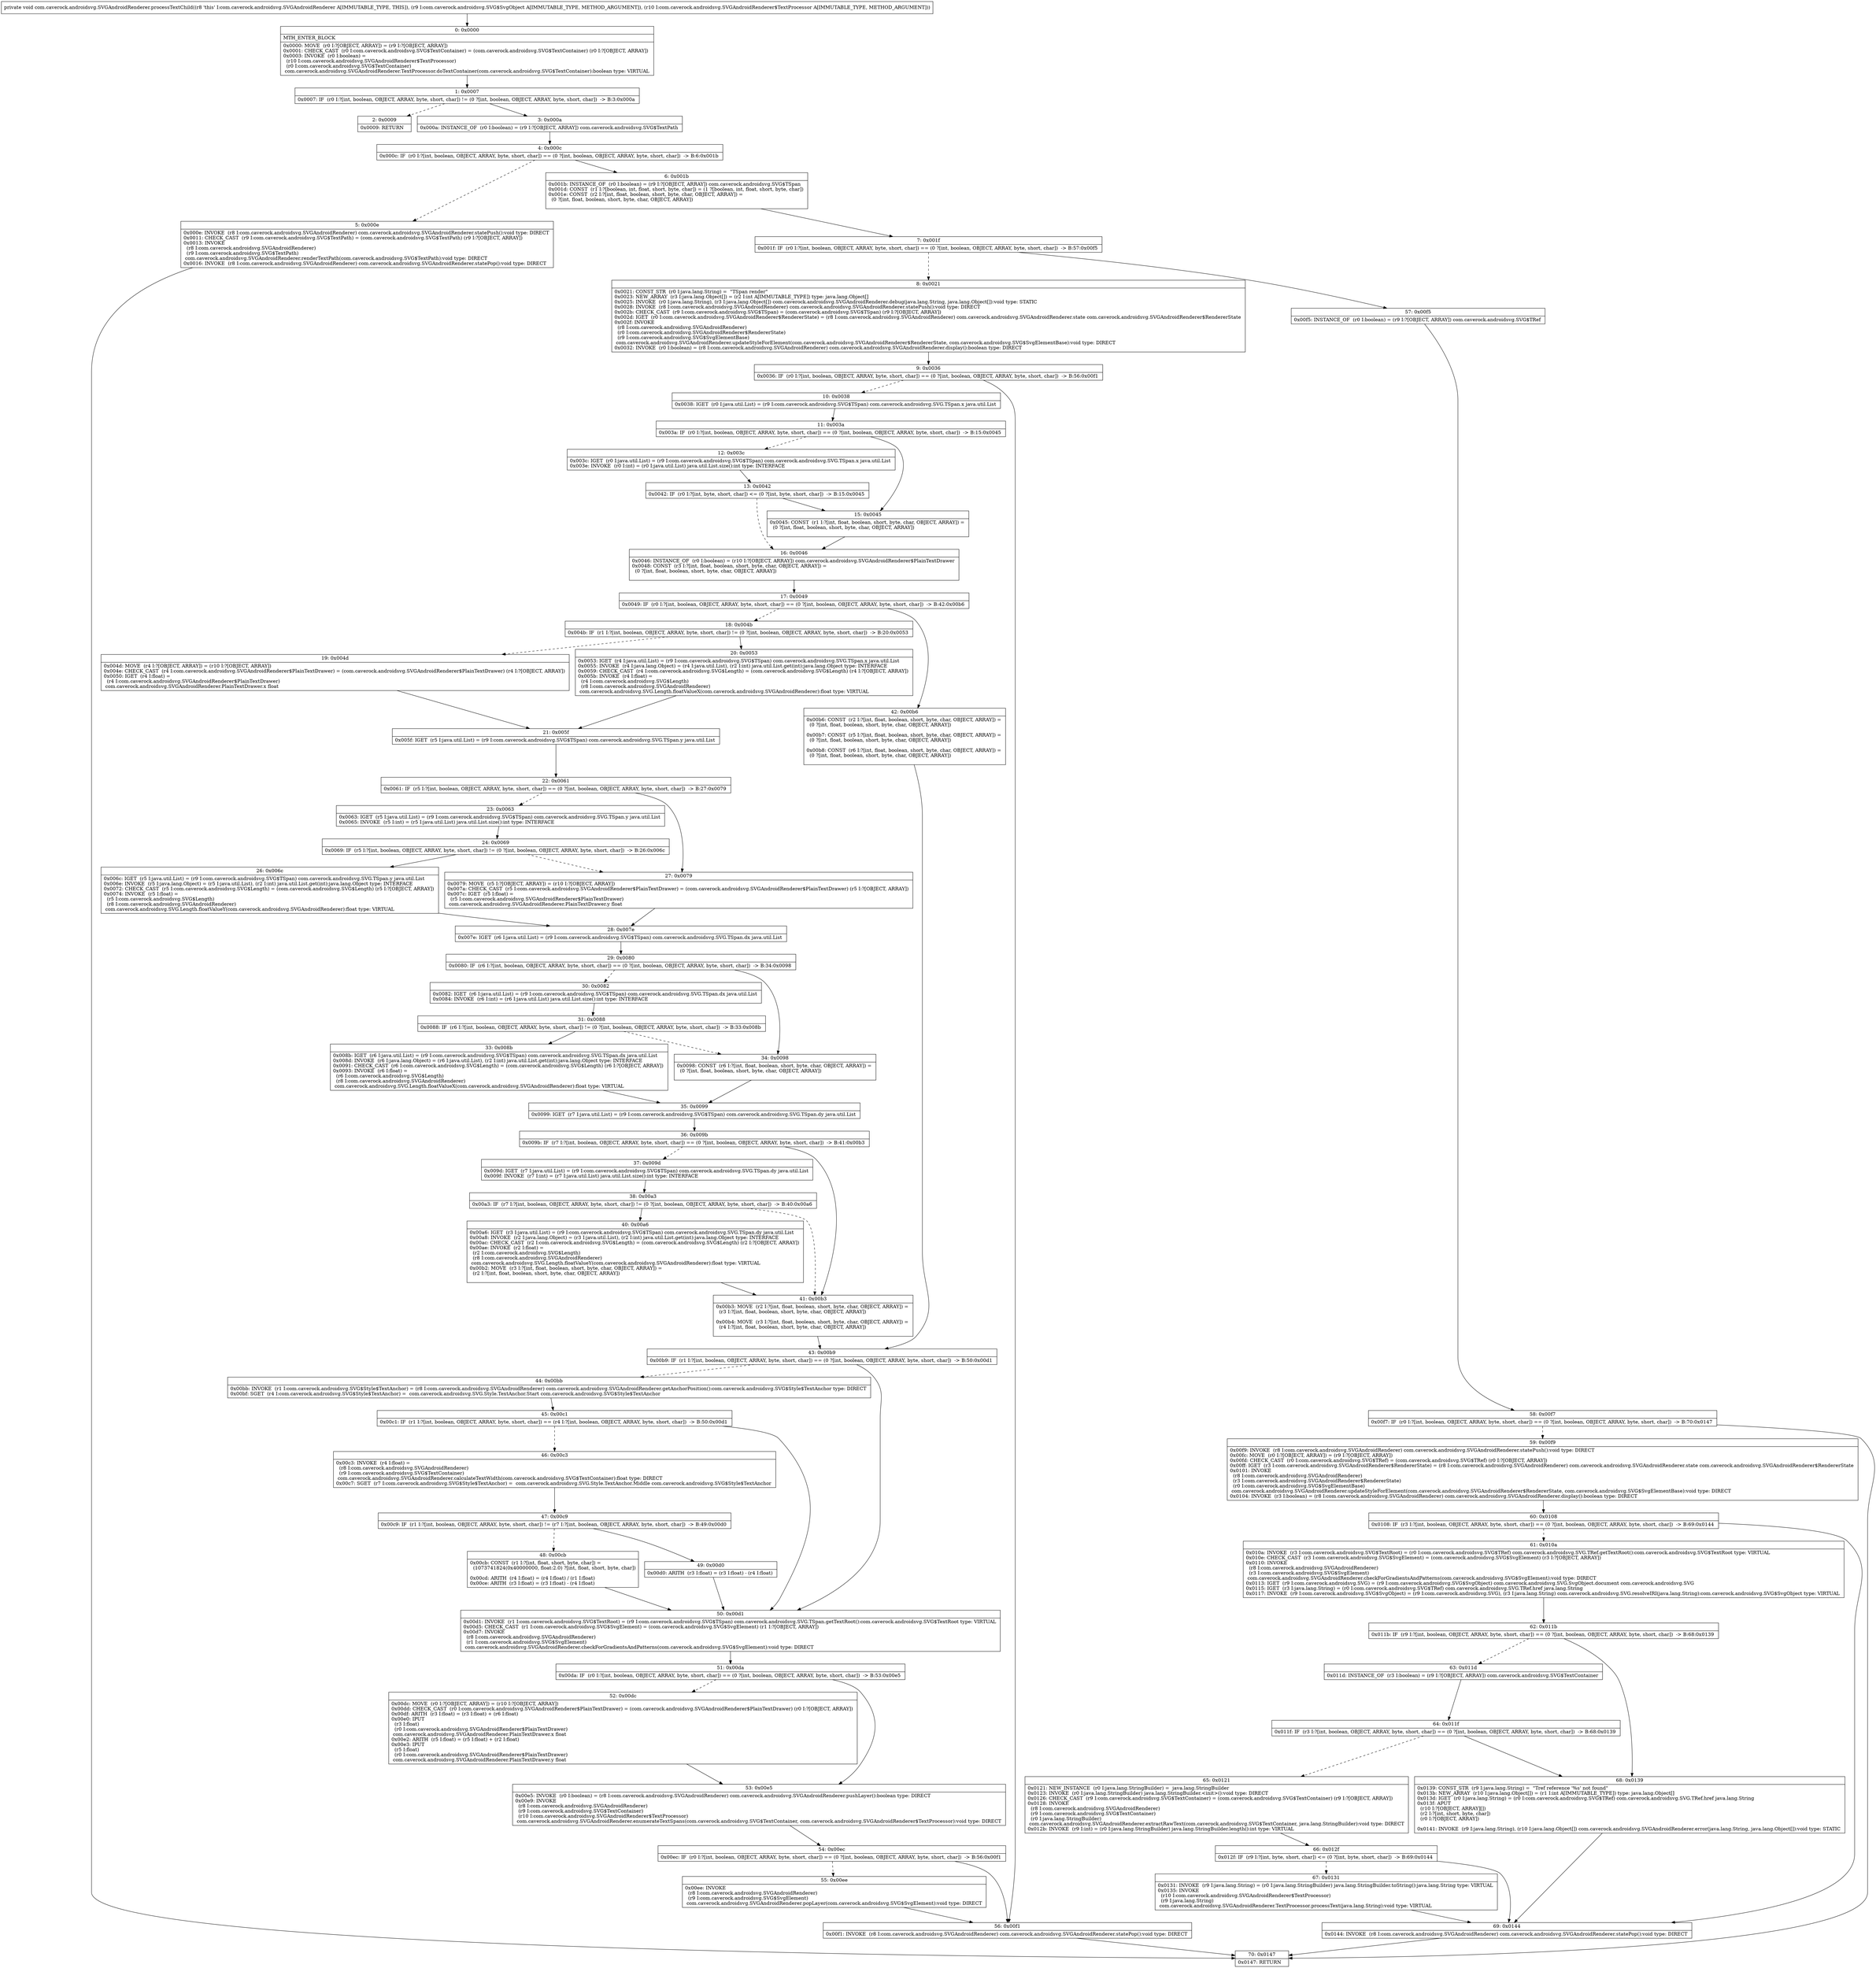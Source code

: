 digraph "CFG forcom.caverock.androidsvg.SVGAndroidRenderer.processTextChild(Lcom\/caverock\/androidsvg\/SVG$SvgObject;Lcom\/caverock\/androidsvg\/SVGAndroidRenderer$TextProcessor;)V" {
Node_0 [shape=record,label="{0\:\ 0x0000|MTH_ENTER_BLOCK\l|0x0000: MOVE  (r0 I:?[OBJECT, ARRAY]) = (r9 I:?[OBJECT, ARRAY]) \l0x0001: CHECK_CAST  (r0 I:com.caverock.androidsvg.SVG$TextContainer) = (com.caverock.androidsvg.SVG$TextContainer) (r0 I:?[OBJECT, ARRAY]) \l0x0003: INVOKE  (r0 I:boolean) = \l  (r10 I:com.caverock.androidsvg.SVGAndroidRenderer$TextProcessor)\l  (r0 I:com.caverock.androidsvg.SVG$TextContainer)\l com.caverock.androidsvg.SVGAndroidRenderer.TextProcessor.doTextContainer(com.caverock.androidsvg.SVG$TextContainer):boolean type: VIRTUAL \l}"];
Node_1 [shape=record,label="{1\:\ 0x0007|0x0007: IF  (r0 I:?[int, boolean, OBJECT, ARRAY, byte, short, char]) != (0 ?[int, boolean, OBJECT, ARRAY, byte, short, char])  \-\> B:3:0x000a \l}"];
Node_2 [shape=record,label="{2\:\ 0x0009|0x0009: RETURN   \l}"];
Node_3 [shape=record,label="{3\:\ 0x000a|0x000a: INSTANCE_OF  (r0 I:boolean) = (r9 I:?[OBJECT, ARRAY]) com.caverock.androidsvg.SVG$TextPath \l}"];
Node_4 [shape=record,label="{4\:\ 0x000c|0x000c: IF  (r0 I:?[int, boolean, OBJECT, ARRAY, byte, short, char]) == (0 ?[int, boolean, OBJECT, ARRAY, byte, short, char])  \-\> B:6:0x001b \l}"];
Node_5 [shape=record,label="{5\:\ 0x000e|0x000e: INVOKE  (r8 I:com.caverock.androidsvg.SVGAndroidRenderer) com.caverock.androidsvg.SVGAndroidRenderer.statePush():void type: DIRECT \l0x0011: CHECK_CAST  (r9 I:com.caverock.androidsvg.SVG$TextPath) = (com.caverock.androidsvg.SVG$TextPath) (r9 I:?[OBJECT, ARRAY]) \l0x0013: INVOKE  \l  (r8 I:com.caverock.androidsvg.SVGAndroidRenderer)\l  (r9 I:com.caverock.androidsvg.SVG$TextPath)\l com.caverock.androidsvg.SVGAndroidRenderer.renderTextPath(com.caverock.androidsvg.SVG$TextPath):void type: DIRECT \l0x0016: INVOKE  (r8 I:com.caverock.androidsvg.SVGAndroidRenderer) com.caverock.androidsvg.SVGAndroidRenderer.statePop():void type: DIRECT \l}"];
Node_6 [shape=record,label="{6\:\ 0x001b|0x001b: INSTANCE_OF  (r0 I:boolean) = (r9 I:?[OBJECT, ARRAY]) com.caverock.androidsvg.SVG$TSpan \l0x001d: CONST  (r1 I:?[boolean, int, float, short, byte, char]) = (1 ?[boolean, int, float, short, byte, char]) \l0x001e: CONST  (r2 I:?[int, float, boolean, short, byte, char, OBJECT, ARRAY]) = \l  (0 ?[int, float, boolean, short, byte, char, OBJECT, ARRAY])\l \l}"];
Node_7 [shape=record,label="{7\:\ 0x001f|0x001f: IF  (r0 I:?[int, boolean, OBJECT, ARRAY, byte, short, char]) == (0 ?[int, boolean, OBJECT, ARRAY, byte, short, char])  \-\> B:57:0x00f5 \l}"];
Node_8 [shape=record,label="{8\:\ 0x0021|0x0021: CONST_STR  (r0 I:java.lang.String) =  \"TSpan render\" \l0x0023: NEW_ARRAY  (r3 I:java.lang.Object[]) = (r2 I:int A[IMMUTABLE_TYPE]) type: java.lang.Object[] \l0x0025: INVOKE  (r0 I:java.lang.String), (r3 I:java.lang.Object[]) com.caverock.androidsvg.SVGAndroidRenderer.debug(java.lang.String, java.lang.Object[]):void type: STATIC \l0x0028: INVOKE  (r8 I:com.caverock.androidsvg.SVGAndroidRenderer) com.caverock.androidsvg.SVGAndroidRenderer.statePush():void type: DIRECT \l0x002b: CHECK_CAST  (r9 I:com.caverock.androidsvg.SVG$TSpan) = (com.caverock.androidsvg.SVG$TSpan) (r9 I:?[OBJECT, ARRAY]) \l0x002d: IGET  (r0 I:com.caverock.androidsvg.SVGAndroidRenderer$RendererState) = (r8 I:com.caverock.androidsvg.SVGAndroidRenderer) com.caverock.androidsvg.SVGAndroidRenderer.state com.caverock.androidsvg.SVGAndroidRenderer$RendererState \l0x002f: INVOKE  \l  (r8 I:com.caverock.androidsvg.SVGAndroidRenderer)\l  (r0 I:com.caverock.androidsvg.SVGAndroidRenderer$RendererState)\l  (r9 I:com.caverock.androidsvg.SVG$SvgElementBase)\l com.caverock.androidsvg.SVGAndroidRenderer.updateStyleForElement(com.caverock.androidsvg.SVGAndroidRenderer$RendererState, com.caverock.androidsvg.SVG$SvgElementBase):void type: DIRECT \l0x0032: INVOKE  (r0 I:boolean) = (r8 I:com.caverock.androidsvg.SVGAndroidRenderer) com.caverock.androidsvg.SVGAndroidRenderer.display():boolean type: DIRECT \l}"];
Node_9 [shape=record,label="{9\:\ 0x0036|0x0036: IF  (r0 I:?[int, boolean, OBJECT, ARRAY, byte, short, char]) == (0 ?[int, boolean, OBJECT, ARRAY, byte, short, char])  \-\> B:56:0x00f1 \l}"];
Node_10 [shape=record,label="{10\:\ 0x0038|0x0038: IGET  (r0 I:java.util.List) = (r9 I:com.caverock.androidsvg.SVG$TSpan) com.caverock.androidsvg.SVG.TSpan.x java.util.List \l}"];
Node_11 [shape=record,label="{11\:\ 0x003a|0x003a: IF  (r0 I:?[int, boolean, OBJECT, ARRAY, byte, short, char]) == (0 ?[int, boolean, OBJECT, ARRAY, byte, short, char])  \-\> B:15:0x0045 \l}"];
Node_12 [shape=record,label="{12\:\ 0x003c|0x003c: IGET  (r0 I:java.util.List) = (r9 I:com.caverock.androidsvg.SVG$TSpan) com.caverock.androidsvg.SVG.TSpan.x java.util.List \l0x003e: INVOKE  (r0 I:int) = (r0 I:java.util.List) java.util.List.size():int type: INTERFACE \l}"];
Node_13 [shape=record,label="{13\:\ 0x0042|0x0042: IF  (r0 I:?[int, byte, short, char]) \<= (0 ?[int, byte, short, char])  \-\> B:15:0x0045 \l}"];
Node_15 [shape=record,label="{15\:\ 0x0045|0x0045: CONST  (r1 I:?[int, float, boolean, short, byte, char, OBJECT, ARRAY]) = \l  (0 ?[int, float, boolean, short, byte, char, OBJECT, ARRAY])\l \l}"];
Node_16 [shape=record,label="{16\:\ 0x0046|0x0046: INSTANCE_OF  (r0 I:boolean) = (r10 I:?[OBJECT, ARRAY]) com.caverock.androidsvg.SVGAndroidRenderer$PlainTextDrawer \l0x0048: CONST  (r3 I:?[int, float, boolean, short, byte, char, OBJECT, ARRAY]) = \l  (0 ?[int, float, boolean, short, byte, char, OBJECT, ARRAY])\l \l}"];
Node_17 [shape=record,label="{17\:\ 0x0049|0x0049: IF  (r0 I:?[int, boolean, OBJECT, ARRAY, byte, short, char]) == (0 ?[int, boolean, OBJECT, ARRAY, byte, short, char])  \-\> B:42:0x00b6 \l}"];
Node_18 [shape=record,label="{18\:\ 0x004b|0x004b: IF  (r1 I:?[int, boolean, OBJECT, ARRAY, byte, short, char]) != (0 ?[int, boolean, OBJECT, ARRAY, byte, short, char])  \-\> B:20:0x0053 \l}"];
Node_19 [shape=record,label="{19\:\ 0x004d|0x004d: MOVE  (r4 I:?[OBJECT, ARRAY]) = (r10 I:?[OBJECT, ARRAY]) \l0x004e: CHECK_CAST  (r4 I:com.caverock.androidsvg.SVGAndroidRenderer$PlainTextDrawer) = (com.caverock.androidsvg.SVGAndroidRenderer$PlainTextDrawer) (r4 I:?[OBJECT, ARRAY]) \l0x0050: IGET  (r4 I:float) = \l  (r4 I:com.caverock.androidsvg.SVGAndroidRenderer$PlainTextDrawer)\l com.caverock.androidsvg.SVGAndroidRenderer.PlainTextDrawer.x float \l}"];
Node_20 [shape=record,label="{20\:\ 0x0053|0x0053: IGET  (r4 I:java.util.List) = (r9 I:com.caverock.androidsvg.SVG$TSpan) com.caverock.androidsvg.SVG.TSpan.x java.util.List \l0x0055: INVOKE  (r4 I:java.lang.Object) = (r4 I:java.util.List), (r2 I:int) java.util.List.get(int):java.lang.Object type: INTERFACE \l0x0059: CHECK_CAST  (r4 I:com.caverock.androidsvg.SVG$Length) = (com.caverock.androidsvg.SVG$Length) (r4 I:?[OBJECT, ARRAY]) \l0x005b: INVOKE  (r4 I:float) = \l  (r4 I:com.caverock.androidsvg.SVG$Length)\l  (r8 I:com.caverock.androidsvg.SVGAndroidRenderer)\l com.caverock.androidsvg.SVG.Length.floatValueX(com.caverock.androidsvg.SVGAndroidRenderer):float type: VIRTUAL \l}"];
Node_21 [shape=record,label="{21\:\ 0x005f|0x005f: IGET  (r5 I:java.util.List) = (r9 I:com.caverock.androidsvg.SVG$TSpan) com.caverock.androidsvg.SVG.TSpan.y java.util.List \l}"];
Node_22 [shape=record,label="{22\:\ 0x0061|0x0061: IF  (r5 I:?[int, boolean, OBJECT, ARRAY, byte, short, char]) == (0 ?[int, boolean, OBJECT, ARRAY, byte, short, char])  \-\> B:27:0x0079 \l}"];
Node_23 [shape=record,label="{23\:\ 0x0063|0x0063: IGET  (r5 I:java.util.List) = (r9 I:com.caverock.androidsvg.SVG$TSpan) com.caverock.androidsvg.SVG.TSpan.y java.util.List \l0x0065: INVOKE  (r5 I:int) = (r5 I:java.util.List) java.util.List.size():int type: INTERFACE \l}"];
Node_24 [shape=record,label="{24\:\ 0x0069|0x0069: IF  (r5 I:?[int, boolean, OBJECT, ARRAY, byte, short, char]) != (0 ?[int, boolean, OBJECT, ARRAY, byte, short, char])  \-\> B:26:0x006c \l}"];
Node_26 [shape=record,label="{26\:\ 0x006c|0x006c: IGET  (r5 I:java.util.List) = (r9 I:com.caverock.androidsvg.SVG$TSpan) com.caverock.androidsvg.SVG.TSpan.y java.util.List \l0x006e: INVOKE  (r5 I:java.lang.Object) = (r5 I:java.util.List), (r2 I:int) java.util.List.get(int):java.lang.Object type: INTERFACE \l0x0072: CHECK_CAST  (r5 I:com.caverock.androidsvg.SVG$Length) = (com.caverock.androidsvg.SVG$Length) (r5 I:?[OBJECT, ARRAY]) \l0x0074: INVOKE  (r5 I:float) = \l  (r5 I:com.caverock.androidsvg.SVG$Length)\l  (r8 I:com.caverock.androidsvg.SVGAndroidRenderer)\l com.caverock.androidsvg.SVG.Length.floatValueY(com.caverock.androidsvg.SVGAndroidRenderer):float type: VIRTUAL \l}"];
Node_27 [shape=record,label="{27\:\ 0x0079|0x0079: MOVE  (r5 I:?[OBJECT, ARRAY]) = (r10 I:?[OBJECT, ARRAY]) \l0x007a: CHECK_CAST  (r5 I:com.caverock.androidsvg.SVGAndroidRenderer$PlainTextDrawer) = (com.caverock.androidsvg.SVGAndroidRenderer$PlainTextDrawer) (r5 I:?[OBJECT, ARRAY]) \l0x007c: IGET  (r5 I:float) = \l  (r5 I:com.caverock.androidsvg.SVGAndroidRenderer$PlainTextDrawer)\l com.caverock.androidsvg.SVGAndroidRenderer.PlainTextDrawer.y float \l}"];
Node_28 [shape=record,label="{28\:\ 0x007e|0x007e: IGET  (r6 I:java.util.List) = (r9 I:com.caverock.androidsvg.SVG$TSpan) com.caverock.androidsvg.SVG.TSpan.dx java.util.List \l}"];
Node_29 [shape=record,label="{29\:\ 0x0080|0x0080: IF  (r6 I:?[int, boolean, OBJECT, ARRAY, byte, short, char]) == (0 ?[int, boolean, OBJECT, ARRAY, byte, short, char])  \-\> B:34:0x0098 \l}"];
Node_30 [shape=record,label="{30\:\ 0x0082|0x0082: IGET  (r6 I:java.util.List) = (r9 I:com.caverock.androidsvg.SVG$TSpan) com.caverock.androidsvg.SVG.TSpan.dx java.util.List \l0x0084: INVOKE  (r6 I:int) = (r6 I:java.util.List) java.util.List.size():int type: INTERFACE \l}"];
Node_31 [shape=record,label="{31\:\ 0x0088|0x0088: IF  (r6 I:?[int, boolean, OBJECT, ARRAY, byte, short, char]) != (0 ?[int, boolean, OBJECT, ARRAY, byte, short, char])  \-\> B:33:0x008b \l}"];
Node_33 [shape=record,label="{33\:\ 0x008b|0x008b: IGET  (r6 I:java.util.List) = (r9 I:com.caverock.androidsvg.SVG$TSpan) com.caverock.androidsvg.SVG.TSpan.dx java.util.List \l0x008d: INVOKE  (r6 I:java.lang.Object) = (r6 I:java.util.List), (r2 I:int) java.util.List.get(int):java.lang.Object type: INTERFACE \l0x0091: CHECK_CAST  (r6 I:com.caverock.androidsvg.SVG$Length) = (com.caverock.androidsvg.SVG$Length) (r6 I:?[OBJECT, ARRAY]) \l0x0093: INVOKE  (r6 I:float) = \l  (r6 I:com.caverock.androidsvg.SVG$Length)\l  (r8 I:com.caverock.androidsvg.SVGAndroidRenderer)\l com.caverock.androidsvg.SVG.Length.floatValueX(com.caverock.androidsvg.SVGAndroidRenderer):float type: VIRTUAL \l}"];
Node_34 [shape=record,label="{34\:\ 0x0098|0x0098: CONST  (r6 I:?[int, float, boolean, short, byte, char, OBJECT, ARRAY]) = \l  (0 ?[int, float, boolean, short, byte, char, OBJECT, ARRAY])\l \l}"];
Node_35 [shape=record,label="{35\:\ 0x0099|0x0099: IGET  (r7 I:java.util.List) = (r9 I:com.caverock.androidsvg.SVG$TSpan) com.caverock.androidsvg.SVG.TSpan.dy java.util.List \l}"];
Node_36 [shape=record,label="{36\:\ 0x009b|0x009b: IF  (r7 I:?[int, boolean, OBJECT, ARRAY, byte, short, char]) == (0 ?[int, boolean, OBJECT, ARRAY, byte, short, char])  \-\> B:41:0x00b3 \l}"];
Node_37 [shape=record,label="{37\:\ 0x009d|0x009d: IGET  (r7 I:java.util.List) = (r9 I:com.caverock.androidsvg.SVG$TSpan) com.caverock.androidsvg.SVG.TSpan.dy java.util.List \l0x009f: INVOKE  (r7 I:int) = (r7 I:java.util.List) java.util.List.size():int type: INTERFACE \l}"];
Node_38 [shape=record,label="{38\:\ 0x00a3|0x00a3: IF  (r7 I:?[int, boolean, OBJECT, ARRAY, byte, short, char]) != (0 ?[int, boolean, OBJECT, ARRAY, byte, short, char])  \-\> B:40:0x00a6 \l}"];
Node_40 [shape=record,label="{40\:\ 0x00a6|0x00a6: IGET  (r3 I:java.util.List) = (r9 I:com.caverock.androidsvg.SVG$TSpan) com.caverock.androidsvg.SVG.TSpan.dy java.util.List \l0x00a8: INVOKE  (r2 I:java.lang.Object) = (r3 I:java.util.List), (r2 I:int) java.util.List.get(int):java.lang.Object type: INTERFACE \l0x00ac: CHECK_CAST  (r2 I:com.caverock.androidsvg.SVG$Length) = (com.caverock.androidsvg.SVG$Length) (r2 I:?[OBJECT, ARRAY]) \l0x00ae: INVOKE  (r2 I:float) = \l  (r2 I:com.caverock.androidsvg.SVG$Length)\l  (r8 I:com.caverock.androidsvg.SVGAndroidRenderer)\l com.caverock.androidsvg.SVG.Length.floatValueY(com.caverock.androidsvg.SVGAndroidRenderer):float type: VIRTUAL \l0x00b2: MOVE  (r3 I:?[int, float, boolean, short, byte, char, OBJECT, ARRAY]) = \l  (r2 I:?[int, float, boolean, short, byte, char, OBJECT, ARRAY])\l \l}"];
Node_41 [shape=record,label="{41\:\ 0x00b3|0x00b3: MOVE  (r2 I:?[int, float, boolean, short, byte, char, OBJECT, ARRAY]) = \l  (r3 I:?[int, float, boolean, short, byte, char, OBJECT, ARRAY])\l \l0x00b4: MOVE  (r3 I:?[int, float, boolean, short, byte, char, OBJECT, ARRAY]) = \l  (r4 I:?[int, float, boolean, short, byte, char, OBJECT, ARRAY])\l \l}"];
Node_42 [shape=record,label="{42\:\ 0x00b6|0x00b6: CONST  (r2 I:?[int, float, boolean, short, byte, char, OBJECT, ARRAY]) = \l  (0 ?[int, float, boolean, short, byte, char, OBJECT, ARRAY])\l \l0x00b7: CONST  (r5 I:?[int, float, boolean, short, byte, char, OBJECT, ARRAY]) = \l  (0 ?[int, float, boolean, short, byte, char, OBJECT, ARRAY])\l \l0x00b8: CONST  (r6 I:?[int, float, boolean, short, byte, char, OBJECT, ARRAY]) = \l  (0 ?[int, float, boolean, short, byte, char, OBJECT, ARRAY])\l \l}"];
Node_43 [shape=record,label="{43\:\ 0x00b9|0x00b9: IF  (r1 I:?[int, boolean, OBJECT, ARRAY, byte, short, char]) == (0 ?[int, boolean, OBJECT, ARRAY, byte, short, char])  \-\> B:50:0x00d1 \l}"];
Node_44 [shape=record,label="{44\:\ 0x00bb|0x00bb: INVOKE  (r1 I:com.caverock.androidsvg.SVG$Style$TextAnchor) = (r8 I:com.caverock.androidsvg.SVGAndroidRenderer) com.caverock.androidsvg.SVGAndroidRenderer.getAnchorPosition():com.caverock.androidsvg.SVG$Style$TextAnchor type: DIRECT \l0x00bf: SGET  (r4 I:com.caverock.androidsvg.SVG$Style$TextAnchor) =  com.caverock.androidsvg.SVG.Style.TextAnchor.Start com.caverock.androidsvg.SVG$Style$TextAnchor \l}"];
Node_45 [shape=record,label="{45\:\ 0x00c1|0x00c1: IF  (r1 I:?[int, boolean, OBJECT, ARRAY, byte, short, char]) == (r4 I:?[int, boolean, OBJECT, ARRAY, byte, short, char])  \-\> B:50:0x00d1 \l}"];
Node_46 [shape=record,label="{46\:\ 0x00c3|0x00c3: INVOKE  (r4 I:float) = \l  (r8 I:com.caverock.androidsvg.SVGAndroidRenderer)\l  (r9 I:com.caverock.androidsvg.SVG$TextContainer)\l com.caverock.androidsvg.SVGAndroidRenderer.calculateTextWidth(com.caverock.androidsvg.SVG$TextContainer):float type: DIRECT \l0x00c7: SGET  (r7 I:com.caverock.androidsvg.SVG$Style$TextAnchor) =  com.caverock.androidsvg.SVG.Style.TextAnchor.Middle com.caverock.androidsvg.SVG$Style$TextAnchor \l}"];
Node_47 [shape=record,label="{47\:\ 0x00c9|0x00c9: IF  (r1 I:?[int, boolean, OBJECT, ARRAY, byte, short, char]) != (r7 I:?[int, boolean, OBJECT, ARRAY, byte, short, char])  \-\> B:49:0x00d0 \l}"];
Node_48 [shape=record,label="{48\:\ 0x00cb|0x00cb: CONST  (r1 I:?[int, float, short, byte, char]) = \l  (1073741824(0x40000000, float:2.0) ?[int, float, short, byte, char])\l \l0x00cd: ARITH  (r4 I:float) = (r4 I:float) \/ (r1 I:float) \l0x00ce: ARITH  (r3 I:float) = (r3 I:float) \- (r4 I:float) \l}"];
Node_49 [shape=record,label="{49\:\ 0x00d0|0x00d0: ARITH  (r3 I:float) = (r3 I:float) \- (r4 I:float) \l}"];
Node_50 [shape=record,label="{50\:\ 0x00d1|0x00d1: INVOKE  (r1 I:com.caverock.androidsvg.SVG$TextRoot) = (r9 I:com.caverock.androidsvg.SVG$TSpan) com.caverock.androidsvg.SVG.TSpan.getTextRoot():com.caverock.androidsvg.SVG$TextRoot type: VIRTUAL \l0x00d5: CHECK_CAST  (r1 I:com.caverock.androidsvg.SVG$SvgElement) = (com.caverock.androidsvg.SVG$SvgElement) (r1 I:?[OBJECT, ARRAY]) \l0x00d7: INVOKE  \l  (r8 I:com.caverock.androidsvg.SVGAndroidRenderer)\l  (r1 I:com.caverock.androidsvg.SVG$SvgElement)\l com.caverock.androidsvg.SVGAndroidRenderer.checkForGradientsAndPatterns(com.caverock.androidsvg.SVG$SvgElement):void type: DIRECT \l}"];
Node_51 [shape=record,label="{51\:\ 0x00da|0x00da: IF  (r0 I:?[int, boolean, OBJECT, ARRAY, byte, short, char]) == (0 ?[int, boolean, OBJECT, ARRAY, byte, short, char])  \-\> B:53:0x00e5 \l}"];
Node_52 [shape=record,label="{52\:\ 0x00dc|0x00dc: MOVE  (r0 I:?[OBJECT, ARRAY]) = (r10 I:?[OBJECT, ARRAY]) \l0x00dd: CHECK_CAST  (r0 I:com.caverock.androidsvg.SVGAndroidRenderer$PlainTextDrawer) = (com.caverock.androidsvg.SVGAndroidRenderer$PlainTextDrawer) (r0 I:?[OBJECT, ARRAY]) \l0x00df: ARITH  (r3 I:float) = (r3 I:float) + (r6 I:float) \l0x00e0: IPUT  \l  (r3 I:float)\l  (r0 I:com.caverock.androidsvg.SVGAndroidRenderer$PlainTextDrawer)\l com.caverock.androidsvg.SVGAndroidRenderer.PlainTextDrawer.x float \l0x00e2: ARITH  (r5 I:float) = (r5 I:float) + (r2 I:float) \l0x00e3: IPUT  \l  (r5 I:float)\l  (r0 I:com.caverock.androidsvg.SVGAndroidRenderer$PlainTextDrawer)\l com.caverock.androidsvg.SVGAndroidRenderer.PlainTextDrawer.y float \l}"];
Node_53 [shape=record,label="{53\:\ 0x00e5|0x00e5: INVOKE  (r0 I:boolean) = (r8 I:com.caverock.androidsvg.SVGAndroidRenderer) com.caverock.androidsvg.SVGAndroidRenderer.pushLayer():boolean type: DIRECT \l0x00e9: INVOKE  \l  (r8 I:com.caverock.androidsvg.SVGAndroidRenderer)\l  (r9 I:com.caverock.androidsvg.SVG$TextContainer)\l  (r10 I:com.caverock.androidsvg.SVGAndroidRenderer$TextProcessor)\l com.caverock.androidsvg.SVGAndroidRenderer.enumerateTextSpans(com.caverock.androidsvg.SVG$TextContainer, com.caverock.androidsvg.SVGAndroidRenderer$TextProcessor):void type: DIRECT \l}"];
Node_54 [shape=record,label="{54\:\ 0x00ec|0x00ec: IF  (r0 I:?[int, boolean, OBJECT, ARRAY, byte, short, char]) == (0 ?[int, boolean, OBJECT, ARRAY, byte, short, char])  \-\> B:56:0x00f1 \l}"];
Node_55 [shape=record,label="{55\:\ 0x00ee|0x00ee: INVOKE  \l  (r8 I:com.caverock.androidsvg.SVGAndroidRenderer)\l  (r9 I:com.caverock.androidsvg.SVG$SvgElement)\l com.caverock.androidsvg.SVGAndroidRenderer.popLayer(com.caverock.androidsvg.SVG$SvgElement):void type: DIRECT \l}"];
Node_56 [shape=record,label="{56\:\ 0x00f1|0x00f1: INVOKE  (r8 I:com.caverock.androidsvg.SVGAndroidRenderer) com.caverock.androidsvg.SVGAndroidRenderer.statePop():void type: DIRECT \l}"];
Node_57 [shape=record,label="{57\:\ 0x00f5|0x00f5: INSTANCE_OF  (r0 I:boolean) = (r9 I:?[OBJECT, ARRAY]) com.caverock.androidsvg.SVG$TRef \l}"];
Node_58 [shape=record,label="{58\:\ 0x00f7|0x00f7: IF  (r0 I:?[int, boolean, OBJECT, ARRAY, byte, short, char]) == (0 ?[int, boolean, OBJECT, ARRAY, byte, short, char])  \-\> B:70:0x0147 \l}"];
Node_59 [shape=record,label="{59\:\ 0x00f9|0x00f9: INVOKE  (r8 I:com.caverock.androidsvg.SVGAndroidRenderer) com.caverock.androidsvg.SVGAndroidRenderer.statePush():void type: DIRECT \l0x00fc: MOVE  (r0 I:?[OBJECT, ARRAY]) = (r9 I:?[OBJECT, ARRAY]) \l0x00fd: CHECK_CAST  (r0 I:com.caverock.androidsvg.SVG$TRef) = (com.caverock.androidsvg.SVG$TRef) (r0 I:?[OBJECT, ARRAY]) \l0x00ff: IGET  (r3 I:com.caverock.androidsvg.SVGAndroidRenderer$RendererState) = (r8 I:com.caverock.androidsvg.SVGAndroidRenderer) com.caverock.androidsvg.SVGAndroidRenderer.state com.caverock.androidsvg.SVGAndroidRenderer$RendererState \l0x0101: INVOKE  \l  (r8 I:com.caverock.androidsvg.SVGAndroidRenderer)\l  (r3 I:com.caverock.androidsvg.SVGAndroidRenderer$RendererState)\l  (r0 I:com.caverock.androidsvg.SVG$SvgElementBase)\l com.caverock.androidsvg.SVGAndroidRenderer.updateStyleForElement(com.caverock.androidsvg.SVGAndroidRenderer$RendererState, com.caverock.androidsvg.SVG$SvgElementBase):void type: DIRECT \l0x0104: INVOKE  (r3 I:boolean) = (r8 I:com.caverock.androidsvg.SVGAndroidRenderer) com.caverock.androidsvg.SVGAndroidRenderer.display():boolean type: DIRECT \l}"];
Node_60 [shape=record,label="{60\:\ 0x0108|0x0108: IF  (r3 I:?[int, boolean, OBJECT, ARRAY, byte, short, char]) == (0 ?[int, boolean, OBJECT, ARRAY, byte, short, char])  \-\> B:69:0x0144 \l}"];
Node_61 [shape=record,label="{61\:\ 0x010a|0x010a: INVOKE  (r3 I:com.caverock.androidsvg.SVG$TextRoot) = (r0 I:com.caverock.androidsvg.SVG$TRef) com.caverock.androidsvg.SVG.TRef.getTextRoot():com.caverock.androidsvg.SVG$TextRoot type: VIRTUAL \l0x010e: CHECK_CAST  (r3 I:com.caverock.androidsvg.SVG$SvgElement) = (com.caverock.androidsvg.SVG$SvgElement) (r3 I:?[OBJECT, ARRAY]) \l0x0110: INVOKE  \l  (r8 I:com.caverock.androidsvg.SVGAndroidRenderer)\l  (r3 I:com.caverock.androidsvg.SVG$SvgElement)\l com.caverock.androidsvg.SVGAndroidRenderer.checkForGradientsAndPatterns(com.caverock.androidsvg.SVG$SvgElement):void type: DIRECT \l0x0113: IGET  (r9 I:com.caverock.androidsvg.SVG) = (r9 I:com.caverock.androidsvg.SVG$SvgObject) com.caverock.androidsvg.SVG.SvgObject.document com.caverock.androidsvg.SVG \l0x0115: IGET  (r3 I:java.lang.String) = (r0 I:com.caverock.androidsvg.SVG$TRef) com.caverock.androidsvg.SVG.TRef.href java.lang.String \l0x0117: INVOKE  (r9 I:com.caverock.androidsvg.SVG$SvgObject) = (r9 I:com.caverock.androidsvg.SVG), (r3 I:java.lang.String) com.caverock.androidsvg.SVG.resolveIRI(java.lang.String):com.caverock.androidsvg.SVG$SvgObject type: VIRTUAL \l}"];
Node_62 [shape=record,label="{62\:\ 0x011b|0x011b: IF  (r9 I:?[int, boolean, OBJECT, ARRAY, byte, short, char]) == (0 ?[int, boolean, OBJECT, ARRAY, byte, short, char])  \-\> B:68:0x0139 \l}"];
Node_63 [shape=record,label="{63\:\ 0x011d|0x011d: INSTANCE_OF  (r3 I:boolean) = (r9 I:?[OBJECT, ARRAY]) com.caverock.androidsvg.SVG$TextContainer \l}"];
Node_64 [shape=record,label="{64\:\ 0x011f|0x011f: IF  (r3 I:?[int, boolean, OBJECT, ARRAY, byte, short, char]) == (0 ?[int, boolean, OBJECT, ARRAY, byte, short, char])  \-\> B:68:0x0139 \l}"];
Node_65 [shape=record,label="{65\:\ 0x0121|0x0121: NEW_INSTANCE  (r0 I:java.lang.StringBuilder) =  java.lang.StringBuilder \l0x0123: INVOKE  (r0 I:java.lang.StringBuilder) java.lang.StringBuilder.\<init\>():void type: DIRECT \l0x0126: CHECK_CAST  (r9 I:com.caverock.androidsvg.SVG$TextContainer) = (com.caverock.androidsvg.SVG$TextContainer) (r9 I:?[OBJECT, ARRAY]) \l0x0128: INVOKE  \l  (r8 I:com.caverock.androidsvg.SVGAndroidRenderer)\l  (r9 I:com.caverock.androidsvg.SVG$TextContainer)\l  (r0 I:java.lang.StringBuilder)\l com.caverock.androidsvg.SVGAndroidRenderer.extractRawText(com.caverock.androidsvg.SVG$TextContainer, java.lang.StringBuilder):void type: DIRECT \l0x012b: INVOKE  (r9 I:int) = (r0 I:java.lang.StringBuilder) java.lang.StringBuilder.length():int type: VIRTUAL \l}"];
Node_66 [shape=record,label="{66\:\ 0x012f|0x012f: IF  (r9 I:?[int, byte, short, char]) \<= (0 ?[int, byte, short, char])  \-\> B:69:0x0144 \l}"];
Node_67 [shape=record,label="{67\:\ 0x0131|0x0131: INVOKE  (r9 I:java.lang.String) = (r0 I:java.lang.StringBuilder) java.lang.StringBuilder.toString():java.lang.String type: VIRTUAL \l0x0135: INVOKE  \l  (r10 I:com.caverock.androidsvg.SVGAndroidRenderer$TextProcessor)\l  (r9 I:java.lang.String)\l com.caverock.androidsvg.SVGAndroidRenderer.TextProcessor.processText(java.lang.String):void type: VIRTUAL \l}"];
Node_68 [shape=record,label="{68\:\ 0x0139|0x0139: CONST_STR  (r9 I:java.lang.String) =  \"Tref reference '%s' not found\" \l0x013b: NEW_ARRAY  (r10 I:java.lang.Object[]) = (r1 I:int A[IMMUTABLE_TYPE]) type: java.lang.Object[] \l0x013d: IGET  (r0 I:java.lang.String) = (r0 I:com.caverock.androidsvg.SVG$TRef) com.caverock.androidsvg.SVG.TRef.href java.lang.String \l0x013f: APUT  \l  (r10 I:?[OBJECT, ARRAY][])\l  (r2 I:?[int, short, byte, char])\l  (r0 I:?[OBJECT, ARRAY])\l \l0x0141: INVOKE  (r9 I:java.lang.String), (r10 I:java.lang.Object[]) com.caverock.androidsvg.SVGAndroidRenderer.error(java.lang.String, java.lang.Object[]):void type: STATIC \l}"];
Node_69 [shape=record,label="{69\:\ 0x0144|0x0144: INVOKE  (r8 I:com.caverock.androidsvg.SVGAndroidRenderer) com.caverock.androidsvg.SVGAndroidRenderer.statePop():void type: DIRECT \l}"];
Node_70 [shape=record,label="{70\:\ 0x0147|0x0147: RETURN   \l}"];
MethodNode[shape=record,label="{private void com.caverock.androidsvg.SVGAndroidRenderer.processTextChild((r8 'this' I:com.caverock.androidsvg.SVGAndroidRenderer A[IMMUTABLE_TYPE, THIS]), (r9 I:com.caverock.androidsvg.SVG$SvgObject A[IMMUTABLE_TYPE, METHOD_ARGUMENT]), (r10 I:com.caverock.androidsvg.SVGAndroidRenderer$TextProcessor A[IMMUTABLE_TYPE, METHOD_ARGUMENT])) }"];
MethodNode -> Node_0;
Node_0 -> Node_1;
Node_1 -> Node_2[style=dashed];
Node_1 -> Node_3;
Node_3 -> Node_4;
Node_4 -> Node_5[style=dashed];
Node_4 -> Node_6;
Node_5 -> Node_70;
Node_6 -> Node_7;
Node_7 -> Node_8[style=dashed];
Node_7 -> Node_57;
Node_8 -> Node_9;
Node_9 -> Node_10[style=dashed];
Node_9 -> Node_56;
Node_10 -> Node_11;
Node_11 -> Node_12[style=dashed];
Node_11 -> Node_15;
Node_12 -> Node_13;
Node_13 -> Node_15;
Node_13 -> Node_16[style=dashed];
Node_15 -> Node_16;
Node_16 -> Node_17;
Node_17 -> Node_18[style=dashed];
Node_17 -> Node_42;
Node_18 -> Node_19[style=dashed];
Node_18 -> Node_20;
Node_19 -> Node_21;
Node_20 -> Node_21;
Node_21 -> Node_22;
Node_22 -> Node_23[style=dashed];
Node_22 -> Node_27;
Node_23 -> Node_24;
Node_24 -> Node_26;
Node_24 -> Node_27[style=dashed];
Node_26 -> Node_28;
Node_27 -> Node_28;
Node_28 -> Node_29;
Node_29 -> Node_30[style=dashed];
Node_29 -> Node_34;
Node_30 -> Node_31;
Node_31 -> Node_33;
Node_31 -> Node_34[style=dashed];
Node_33 -> Node_35;
Node_34 -> Node_35;
Node_35 -> Node_36;
Node_36 -> Node_37[style=dashed];
Node_36 -> Node_41;
Node_37 -> Node_38;
Node_38 -> Node_40;
Node_38 -> Node_41[style=dashed];
Node_40 -> Node_41;
Node_41 -> Node_43;
Node_42 -> Node_43;
Node_43 -> Node_44[style=dashed];
Node_43 -> Node_50;
Node_44 -> Node_45;
Node_45 -> Node_46[style=dashed];
Node_45 -> Node_50;
Node_46 -> Node_47;
Node_47 -> Node_48[style=dashed];
Node_47 -> Node_49;
Node_48 -> Node_50;
Node_49 -> Node_50;
Node_50 -> Node_51;
Node_51 -> Node_52[style=dashed];
Node_51 -> Node_53;
Node_52 -> Node_53;
Node_53 -> Node_54;
Node_54 -> Node_55[style=dashed];
Node_54 -> Node_56;
Node_55 -> Node_56;
Node_56 -> Node_70;
Node_57 -> Node_58;
Node_58 -> Node_59[style=dashed];
Node_58 -> Node_70;
Node_59 -> Node_60;
Node_60 -> Node_61[style=dashed];
Node_60 -> Node_69;
Node_61 -> Node_62;
Node_62 -> Node_63[style=dashed];
Node_62 -> Node_68;
Node_63 -> Node_64;
Node_64 -> Node_65[style=dashed];
Node_64 -> Node_68;
Node_65 -> Node_66;
Node_66 -> Node_67[style=dashed];
Node_66 -> Node_69;
Node_67 -> Node_69;
Node_68 -> Node_69;
Node_69 -> Node_70;
}

